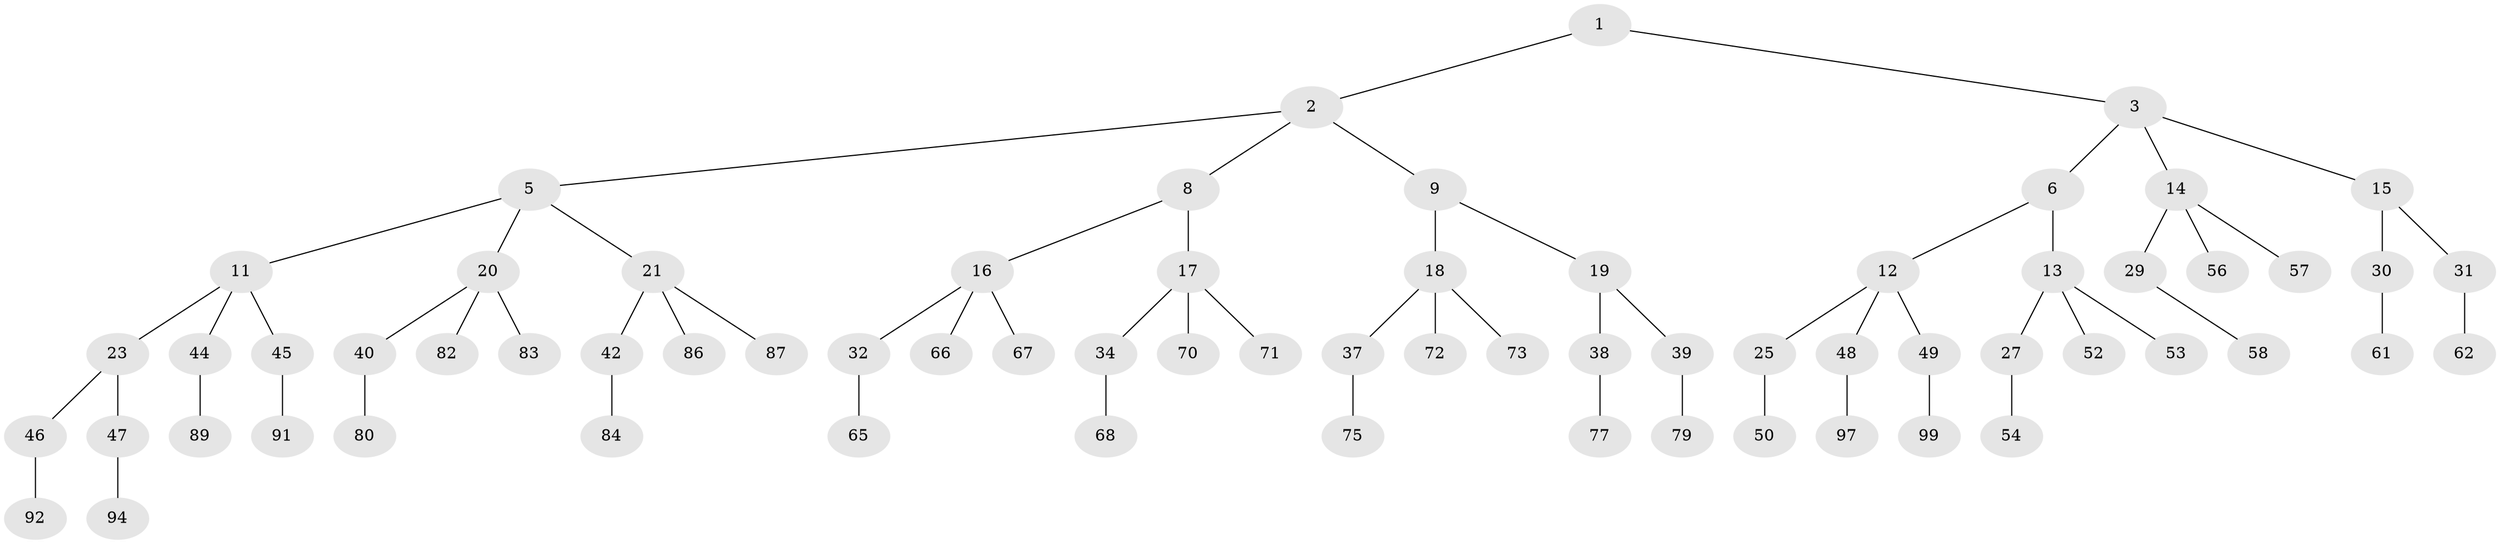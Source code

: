 // original degree distribution, {2: 0.02, 3: 0.48, 1: 0.5}
// Generated by graph-tools (version 1.1) at 2025/11/02/21/25 10:11:11]
// undirected, 69 vertices, 68 edges
graph export_dot {
graph [start="1"]
  node [color=gray90,style=filled];
  1;
  2 [latent=1,super="+4"];
  3 [latent=1,super="+7"];
  5 [latent=0.5,super="+10"];
  6 [latent=0.5];
  8 [latent=0.333333];
  9 [latent=0.333333];
  11 [latent=0.333333,super="+22"];
  12 [latent=0.333333,super="+24"];
  13 [latent=0.333333,super="+26"];
  14 [latent=0.333333,super="+28"];
  15 [latent=0.333333];
  16 [latent=0.25,super="+33"];
  17 [latent=0.25,super="+35"];
  18 [latent=0.25,super="+36"];
  19 [latent=0.25];
  20 [latent=0.25,super="+41"];
  21 [latent=0.25,super="+43"];
  23 [latent=0.25];
  25 [latent=0.25,super="+51"];
  27 [latent=0.25,super="+55"];
  29 [latent=0.25,super="+59"];
  30 [latent=0.25,super="+60"];
  31 [latent=0.25,super="+63"];
  32 [latent=0.2,super="+64"];
  34 [latent=0.2,super="+69"];
  37 [latent=0.2,super="+74"];
  38 [latent=0.2,super="+76"];
  39 [latent=0.2,super="+78"];
  40 [latent=0.2,super="+81"];
  42 [latent=0.2,super="+85"];
  44 [latent=0.2,super="+88"];
  45 [latent=0.2,super="+90"];
  46 [latent=0.2,super="+93"];
  47 [latent=0.2,super="+95"];
  48 [latent=0.2,super="+96"];
  49 [latent=0.2,super="+98"];
  50 [latent=0.2,super="+100"];
  52 [latent=0.2];
  53 [latent=0.2];
  54 [latent=0.2];
  56 [latent=0.2];
  57 [latent=0.2];
  58 [latent=0.2];
  61 [latent=0.2];
  62 [latent=0.2];
  65 [latent=0.166667];
  66 [latent=0.166667];
  67 [latent=0.166667];
  68 [latent=0.166667];
  70 [latent=0.166667];
  71 [latent=0.166667];
  72 [latent=0.166667];
  73 [latent=0.166667];
  75 [latent=0.166667];
  77 [latent=0.166667];
  79 [latent=0.166667];
  80 [latent=0.166667];
  82 [latent=0.166667];
  83 [latent=0.166667];
  84 [latent=0.166667];
  86 [latent=0.166667];
  87 [latent=0.166667];
  89 [latent=0.166667];
  91 [latent=0.166667];
  92 [latent=0.166667];
  94 [latent=0.166667];
  97 [latent=0.166667];
  99 [latent=0.166667];
  1 -- 2;
  1 -- 3;
  2 -- 5;
  2 -- 8;
  2 -- 9;
  3 -- 6;
  3 -- 14;
  3 -- 15;
  5 -- 11;
  5 -- 21;
  5 -- 20;
  6 -- 12;
  6 -- 13;
  8 -- 16;
  8 -- 17;
  9 -- 18;
  9 -- 19;
  11 -- 23;
  11 -- 44;
  11 -- 45;
  12 -- 25;
  12 -- 48;
  12 -- 49;
  13 -- 27;
  13 -- 53;
  13 -- 52;
  14 -- 29;
  14 -- 56;
  14 -- 57;
  15 -- 30;
  15 -- 31;
  16 -- 32;
  16 -- 66;
  16 -- 67;
  17 -- 34;
  17 -- 70;
  17 -- 71;
  18 -- 37;
  18 -- 72;
  18 -- 73;
  19 -- 38;
  19 -- 39;
  20 -- 40;
  20 -- 82;
  20 -- 83;
  21 -- 42;
  21 -- 86;
  21 -- 87;
  23 -- 46;
  23 -- 47;
  25 -- 50;
  27 -- 54;
  29 -- 58;
  30 -- 61;
  31 -- 62;
  32 -- 65;
  34 -- 68;
  37 -- 75;
  38 -- 77;
  39 -- 79;
  40 -- 80;
  42 -- 84;
  44 -- 89;
  45 -- 91;
  46 -- 92;
  47 -- 94;
  48 -- 97;
  49 -- 99;
}
